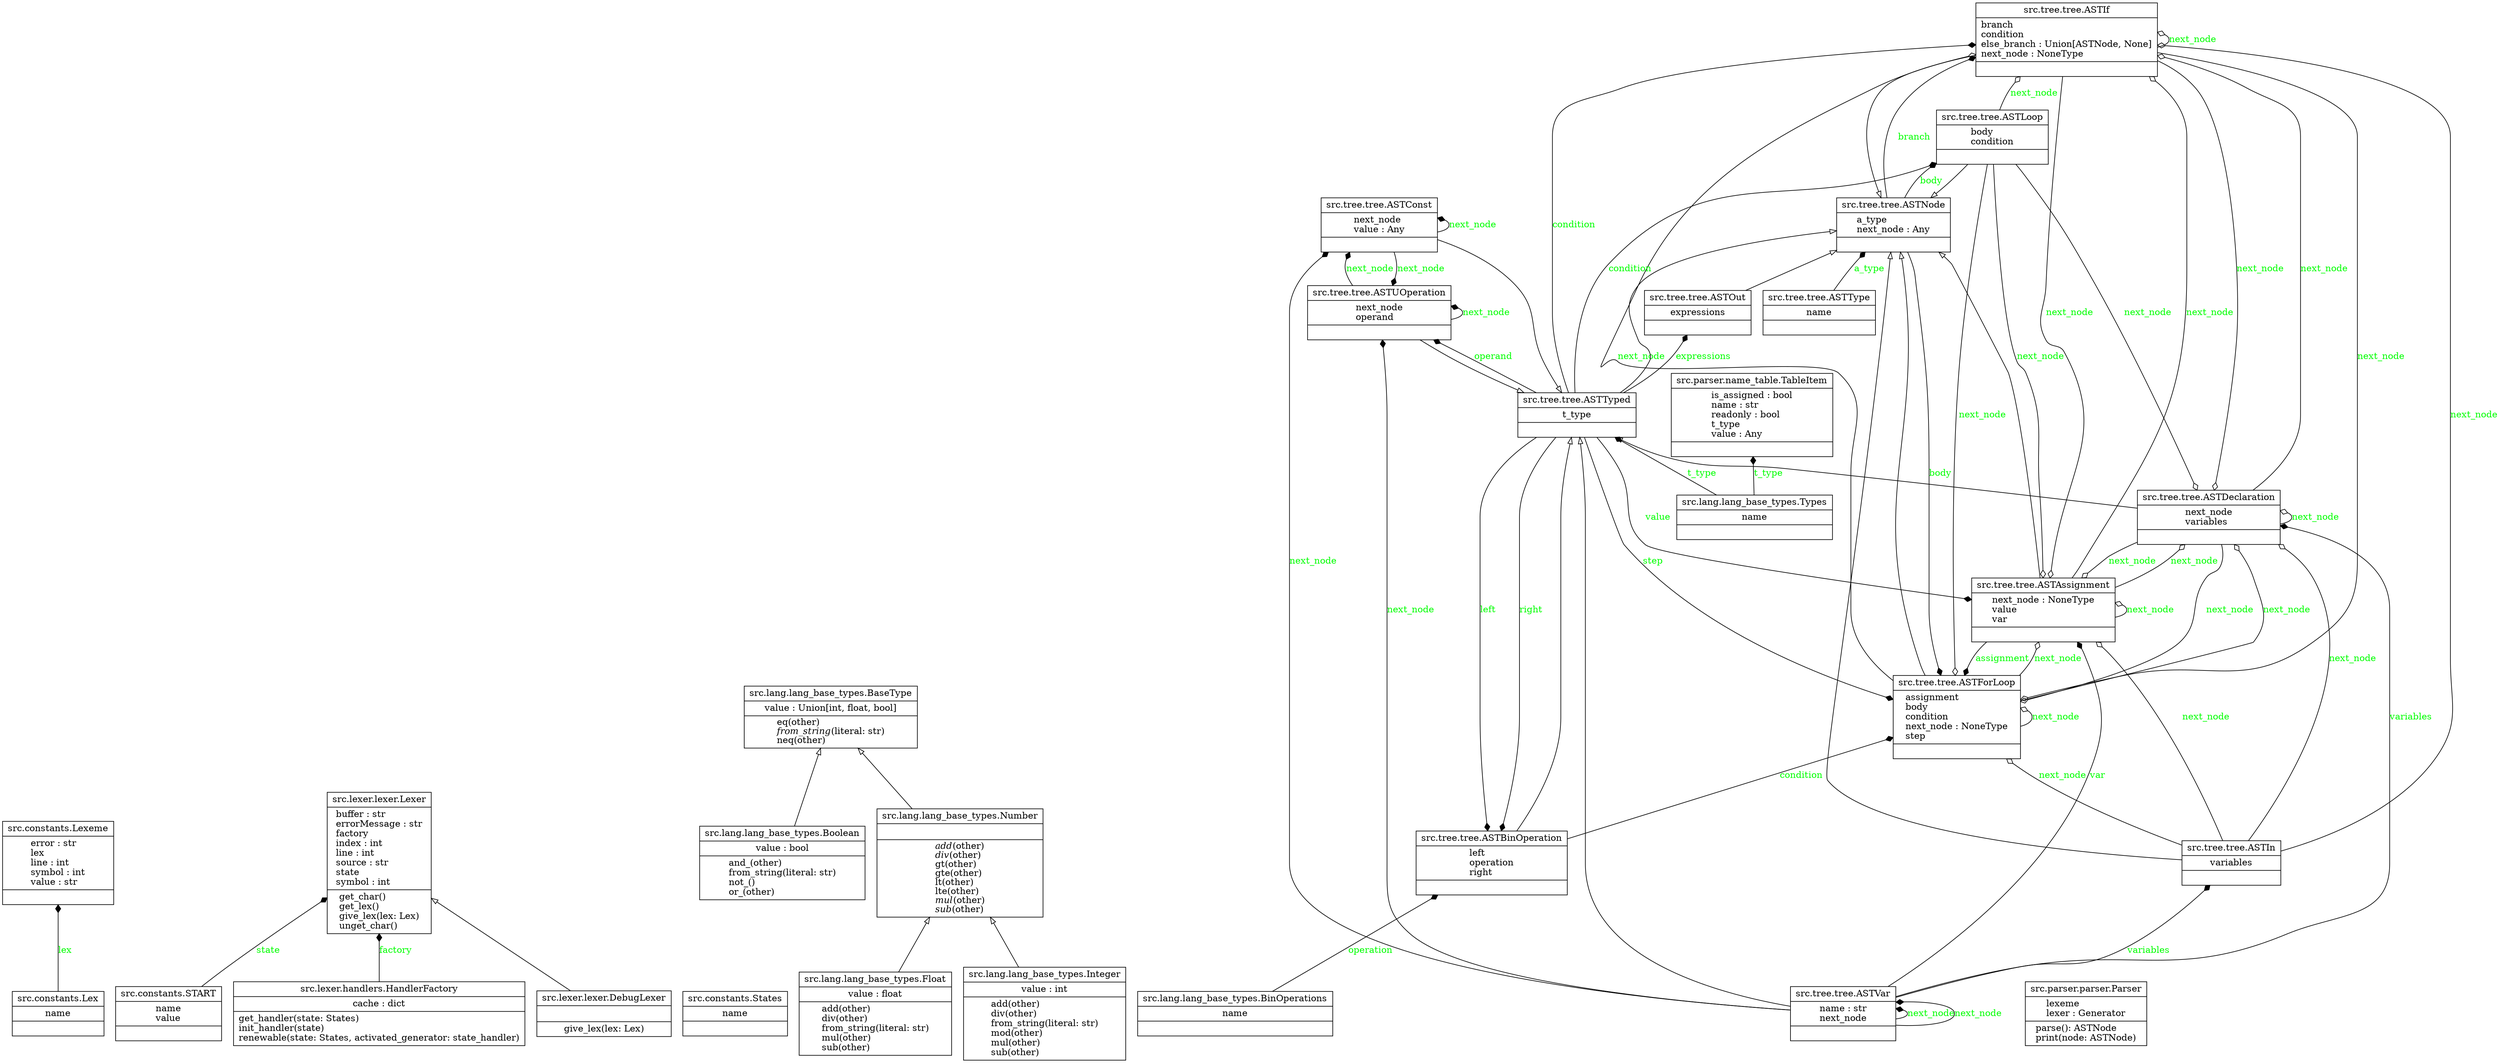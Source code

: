 digraph "classes" {
rankdir=BT
charset="utf-8"
"src.constants.Lex" [color="black", fontcolor="black", label=<{src.constants.Lex|name<br ALIGN="LEFT"/>|}>, shape="record", style="solid"];
"src.constants.Lexeme" [color="black", fontcolor="black", label=<{src.constants.Lexeme|error : str<br ALIGN="LEFT"/>lex<br ALIGN="LEFT"/>line : int<br ALIGN="LEFT"/>symbol : int<br ALIGN="LEFT"/>value : str<br ALIGN="LEFT"/>|}>, shape="record", style="solid"];
"src.constants.States.START" [color="black", fontcolor="black", label=<{src.constants.START|name<br ALIGN="LEFT"/>value<br ALIGN="LEFT"/>|}>, shape="record", style="solid"];
"src.constants.States" [color="black", fontcolor="black", label=<{src.constants.States|name<br ALIGN="LEFT"/>|}>, shape="record", style="solid"];
"src.lang.lang_base_types.BaseType" [color="black", fontcolor="black", label=<{src.lang.lang_base_types.BaseType|value : Union[int, float, bool]<br ALIGN="LEFT"/>|eq(other)<br ALIGN="LEFT"/><I>from_string</I>(literal: str)<br ALIGN="LEFT"/>neq(other)<br ALIGN="LEFT"/>}>, shape="record", style="solid"];
"src.lang.lang_base_types.BinOperations" [color="black", fontcolor="black", label=<{src.lang.lang_base_types.BinOperations|name<br ALIGN="LEFT"/>|}>, shape="record", style="solid"];
"src.lang.lang_base_types.Boolean" [color="black", fontcolor="black", label=<{src.lang.lang_base_types.Boolean|value : bool<br ALIGN="LEFT"/>|and_(other)<br ALIGN="LEFT"/>from_string(literal: str)<br ALIGN="LEFT"/>not_()<br ALIGN="LEFT"/>or_(other)<br ALIGN="LEFT"/>}>, shape="record", style="solid"];
"src.lang.lang_base_types.Float" [color="black", fontcolor="black", label=<{src.lang.lang_base_types.Float|value : float<br ALIGN="LEFT"/>|add(other)<br ALIGN="LEFT"/>div(other)<br ALIGN="LEFT"/>from_string(literal: str)<br ALIGN="LEFT"/>mul(other)<br ALIGN="LEFT"/>sub(other)<br ALIGN="LEFT"/>}>, shape="record", style="solid"];
"src.lang.lang_base_types.Integer" [color="black", fontcolor="black", label=<{src.lang.lang_base_types.Integer|value : int<br ALIGN="LEFT"/>|add(other)<br ALIGN="LEFT"/>div(other)<br ALIGN="LEFT"/>from_string(literal: str)<br ALIGN="LEFT"/>mod(other)<br ALIGN="LEFT"/>mul(other)<br ALIGN="LEFT"/>sub(other)<br ALIGN="LEFT"/>}>, shape="record", style="solid"];
"src.lang.lang_base_types.Number" [color="black", fontcolor="black", label=<{src.lang.lang_base_types.Number|<br ALIGN="LEFT"/>|<I>add</I>(other)<br ALIGN="LEFT"/><I>div</I>(other)<br ALIGN="LEFT"/>gt(other)<br ALIGN="LEFT"/>gte(other)<br ALIGN="LEFT"/>lt(other)<br ALIGN="LEFT"/>lte(other)<br ALIGN="LEFT"/><I>mul</I>(other)<br ALIGN="LEFT"/><I>sub</I>(other)<br ALIGN="LEFT"/>}>, shape="record", style="solid"];
"src.lang.lang_base_types.Types" [color="black", fontcolor="black", label=<{src.lang.lang_base_types.Types|name<br ALIGN="LEFT"/>|}>, shape="record", style="solid"];
"src.lexer.handlers.HandlerFactory" [color="black", fontcolor="black", label=<{src.lexer.handlers.HandlerFactory|cache : dict<br ALIGN="LEFT"/>|get_handler(state: States)<br ALIGN="LEFT"/>init_handler(state)<br ALIGN="LEFT"/>renewable(state: States, activated_generator: state_handler)<br ALIGN="LEFT"/>}>, shape="record", style="solid"];
"src.lexer.lexer.DebugLexer" [color="black", fontcolor="black", label=<{src.lexer.lexer.DebugLexer|<br ALIGN="LEFT"/>|give_lex(lex: Lex)<br ALIGN="LEFT"/>}>, shape="record", style="solid"];
"src.lexer.lexer.Lexer" [color="black", fontcolor="black", label=<{src.lexer.lexer.Lexer|buffer : str<br ALIGN="LEFT"/>errorMessage : str<br ALIGN="LEFT"/>factory<br ALIGN="LEFT"/>index : int<br ALIGN="LEFT"/>line : int<br ALIGN="LEFT"/>source : str<br ALIGN="LEFT"/>state<br ALIGN="LEFT"/>symbol : int<br ALIGN="LEFT"/>|get_char()<br ALIGN="LEFT"/>get_lex()<br ALIGN="LEFT"/>give_lex(lex: Lex)<br ALIGN="LEFT"/>unget_char()<br ALIGN="LEFT"/>}>, shape="record", style="solid"];
"src.parser.name_table.TableItem" [color="black", fontcolor="black", label=<{src.parser.name_table.TableItem|is_assigned : bool<br ALIGN="LEFT"/>name : str<br ALIGN="LEFT"/>readonly : bool<br ALIGN="LEFT"/>t_type<br ALIGN="LEFT"/>value : Any<br ALIGN="LEFT"/>|}>, shape="record", style="solid"];
"src.parser.parser.Parser" [color="black", fontcolor="black", label=<{src.parser.parser.Parser|lexeme<br ALIGN="LEFT"/>lexer : Generator<br ALIGN="LEFT"/>|parse(): ASTNode<br ALIGN="LEFT"/>print(node: ASTNode)<br ALIGN="LEFT"/>}>, shape="record", style="solid"];
"src.tree.tree.ASTAssignment" [color="black", fontcolor="black", label=<{src.tree.tree.ASTAssignment|next_node : NoneType<br ALIGN="LEFT"/>value<br ALIGN="LEFT"/>var<br ALIGN="LEFT"/>|}>, shape="record", style="solid"];
"src.tree.tree.ASTBinOperation" [color="black", fontcolor="black", label=<{src.tree.tree.ASTBinOperation|left<br ALIGN="LEFT"/>operation<br ALIGN="LEFT"/>right<br ALIGN="LEFT"/>|}>, shape="record", style="solid"];
"src.tree.tree.ASTConst" [color="black", fontcolor="black", label=<{src.tree.tree.ASTConst|next_node<br ALIGN="LEFT"/>value : Any<br ALIGN="LEFT"/>|}>, shape="record", style="solid"];
"src.tree.tree.ASTDeclaration" [color="black", fontcolor="black", label=<{src.tree.tree.ASTDeclaration|next_node<br ALIGN="LEFT"/>variables<br ALIGN="LEFT"/>|}>, shape="record", style="solid"];
"src.tree.tree.ASTForLoop" [color="black", fontcolor="black", label=<{src.tree.tree.ASTForLoop|assignment<br ALIGN="LEFT"/>body<br ALIGN="LEFT"/>condition<br ALIGN="LEFT"/>next_node : NoneType<br ALIGN="LEFT"/>step<br ALIGN="LEFT"/>|}>, shape="record", style="solid"];
"src.tree.tree.ASTIf" [color="black", fontcolor="black", label=<{src.tree.tree.ASTIf|branch<br ALIGN="LEFT"/>condition<br ALIGN="LEFT"/>else_branch : Union[ASTNode, None]<br ALIGN="LEFT"/>next_node : NoneType<br ALIGN="LEFT"/>|}>, shape="record", style="solid"];
"src.tree.tree.ASTIn" [color="black", fontcolor="black", label=<{src.tree.tree.ASTIn|variables<br ALIGN="LEFT"/>|}>, shape="record", style="solid"];
"src.tree.tree.ASTLoop" [color="black", fontcolor="black", label=<{src.tree.tree.ASTLoop|body<br ALIGN="LEFT"/>condition<br ALIGN="LEFT"/>|}>, shape="record", style="solid"];
"src.tree.tree.ASTNode" [color="black", fontcolor="black", label=<{src.tree.tree.ASTNode|a_type<br ALIGN="LEFT"/>next_node : Any<br ALIGN="LEFT"/>|}>, shape="record", style="solid"];
"src.tree.tree.ASTOut" [color="black", fontcolor="black", label=<{src.tree.tree.ASTOut|expressions<br ALIGN="LEFT"/>|}>, shape="record", style="solid"];
"src.tree.tree.ASTType" [color="black", fontcolor="black", label=<{src.tree.tree.ASTType|name<br ALIGN="LEFT"/>|}>, shape="record", style="solid"];
"src.tree.tree.ASTTyped" [color="black", fontcolor="black", label=<{src.tree.tree.ASTTyped|t_type<br ALIGN="LEFT"/>|}>, shape="record", style="solid"];
"src.tree.tree.ASTUOperation" [color="black", fontcolor="black", label=<{src.tree.tree.ASTUOperation|next_node<br ALIGN="LEFT"/>operand<br ALIGN="LEFT"/>|}>, shape="record", style="solid"];
"src.tree.tree.ASTVar" [color="black", fontcolor="black", label=<{src.tree.tree.ASTVar|name : str<br ALIGN="LEFT"/>next_node<br ALIGN="LEFT"/>|}>, shape="record", style="solid"];
"src.lang.lang_base_types.Boolean" -> "src.lang.lang_base_types.BaseType" [arrowhead="empty", arrowtail="none"];
"src.lang.lang_base_types.Float" -> "src.lang.lang_base_types.Number" [arrowhead="empty", arrowtail="none"];
"src.lang.lang_base_types.Integer" -> "src.lang.lang_base_types.Number" [arrowhead="empty", arrowtail="none"];
"src.lang.lang_base_types.Number" -> "src.lang.lang_base_types.BaseType" [arrowhead="empty", arrowtail="none"];
"src.lexer.lexer.DebugLexer" -> "src.lexer.lexer.Lexer" [arrowhead="empty", arrowtail="none"];
"src.tree.tree.ASTAssignment" -> "src.tree.tree.ASTNode" [arrowhead="empty", arrowtail="none"];
"src.tree.tree.ASTBinOperation" -> "src.tree.tree.ASTTyped" [arrowhead="empty", arrowtail="none"];
"src.tree.tree.ASTConst" -> "src.tree.tree.ASTTyped" [arrowhead="empty", arrowtail="none"];
"src.tree.tree.ASTDeclaration" -> "src.tree.tree.ASTTyped" [arrowhead="empty", arrowtail="none"];
"src.tree.tree.ASTForLoop" -> "src.tree.tree.ASTNode" [arrowhead="empty", arrowtail="none"];
"src.tree.tree.ASTIf" -> "src.tree.tree.ASTNode" [arrowhead="empty", arrowtail="none"];
"src.tree.tree.ASTIn" -> "src.tree.tree.ASTNode" [arrowhead="empty", arrowtail="none"];
"src.tree.tree.ASTLoop" -> "src.tree.tree.ASTNode" [arrowhead="empty", arrowtail="none"];
"src.tree.tree.ASTOut" -> "src.tree.tree.ASTNode" [arrowhead="empty", arrowtail="none"];
"src.tree.tree.ASTTyped" -> "src.tree.tree.ASTNode" [arrowhead="empty", arrowtail="none"];
"src.tree.tree.ASTUOperation" -> "src.tree.tree.ASTTyped" [arrowhead="empty", arrowtail="none"];
"src.tree.tree.ASTVar" -> "src.tree.tree.ASTTyped" [arrowhead="empty", arrowtail="none"];
"src.constants.Lex" -> "src.constants.Lexeme" [arrowhead="diamond", arrowtail="none", fontcolor="green", label="lex", style="solid"];
"src.constants.States.START" -> "src.lexer.lexer.Lexer" [arrowhead="diamond", arrowtail="none", fontcolor="green", label="state", style="solid"];
"src.lang.lang_base_types.BinOperations" -> "src.tree.tree.ASTBinOperation" [arrowhead="diamond", arrowtail="none", fontcolor="green", label="operation", style="solid"];
"src.lang.lang_base_types.Types" -> "src.parser.name_table.TableItem" [arrowhead="diamond", arrowtail="none", fontcolor="green", label="t_type", style="solid"];
"src.lang.lang_base_types.Types" -> "src.tree.tree.ASTTyped" [arrowhead="diamond", arrowtail="none", fontcolor="green", label="t_type", style="solid"];
"src.lexer.handlers.HandlerFactory" -> "src.lexer.lexer.Lexer" [arrowhead="diamond", arrowtail="none", fontcolor="green", label="factory", style="solid"];
"src.tree.tree.ASTAssignment" -> "src.tree.tree.ASTForLoop" [arrowhead="diamond", arrowtail="none", fontcolor="green", label="assignment", style="solid"];
"src.tree.tree.ASTBinOperation" -> "src.tree.tree.ASTForLoop" [arrowhead="diamond", arrowtail="none", fontcolor="green", label="condition", style="solid"];
"src.tree.tree.ASTConst" -> "src.tree.tree.ASTConst" [arrowhead="diamond", arrowtail="none", fontcolor="green", label="next_node", style="solid"];
"src.tree.tree.ASTConst" -> "src.tree.tree.ASTUOperation" [arrowhead="diamond", arrowtail="none", fontcolor="green", label="next_node", style="solid"];
"src.tree.tree.ASTNode" -> "src.tree.tree.ASTForLoop" [arrowhead="diamond", arrowtail="none", fontcolor="green", label="body", style="solid"];
"src.tree.tree.ASTNode" -> "src.tree.tree.ASTIf" [arrowhead="diamond", arrowtail="none", fontcolor="green", label="branch", style="solid"];
"src.tree.tree.ASTNode" -> "src.tree.tree.ASTLoop" [arrowhead="diamond", arrowtail="none", fontcolor="green", label="body", style="solid"];
"src.tree.tree.ASTType" -> "src.tree.tree.ASTNode" [arrowhead="diamond", arrowtail="none", fontcolor="green", label="a_type", style="solid"];
"src.tree.tree.ASTTyped" -> "src.tree.tree.ASTAssignment" [arrowhead="diamond", arrowtail="none", fontcolor="green", label="value", style="solid"];
"src.tree.tree.ASTTyped" -> "src.tree.tree.ASTBinOperation" [arrowhead="diamond", arrowtail="none", fontcolor="green", label="left", style="solid"];
"src.tree.tree.ASTTyped" -> "src.tree.tree.ASTBinOperation" [arrowhead="diamond", arrowtail="none", fontcolor="green", label="right", style="solid"];
"src.tree.tree.ASTTyped" -> "src.tree.tree.ASTForLoop" [arrowhead="diamond", arrowtail="none", fontcolor="green", label="step", style="solid"];
"src.tree.tree.ASTTyped" -> "src.tree.tree.ASTIf" [arrowhead="diamond", arrowtail="none", fontcolor="green", label="condition", style="solid"];
"src.tree.tree.ASTTyped" -> "src.tree.tree.ASTLoop" [arrowhead="diamond", arrowtail="none", fontcolor="green", label="condition", style="solid"];
"src.tree.tree.ASTTyped" -> "src.tree.tree.ASTOut" [arrowhead="diamond", arrowtail="none", fontcolor="green", label="expressions", style="solid"];
"src.tree.tree.ASTTyped" -> "src.tree.tree.ASTUOperation" [arrowhead="diamond", arrowtail="none", fontcolor="green", label="operand", style="solid"];
"src.tree.tree.ASTUOperation" -> "src.tree.tree.ASTConst" [arrowhead="diamond", arrowtail="none", fontcolor="green", label="next_node", style="solid"];
"src.tree.tree.ASTUOperation" -> "src.tree.tree.ASTUOperation" [arrowhead="diamond", arrowtail="none", fontcolor="green", label="next_node", style="solid"];
"src.tree.tree.ASTVar" -> "src.tree.tree.ASTAssignment" [arrowhead="diamond", arrowtail="none", fontcolor="green", label="var", style="solid"];
"src.tree.tree.ASTVar" -> "src.tree.tree.ASTConst" [arrowhead="diamond", arrowtail="none", fontcolor="green", label="next_node", style="solid"];
"src.tree.tree.ASTVar" -> "src.tree.tree.ASTDeclaration" [arrowhead="diamond", arrowtail="none", fontcolor="green", label="variables", style="solid"];
"src.tree.tree.ASTVar" -> "src.tree.tree.ASTIn" [arrowhead="diamond", arrowtail="none", fontcolor="green", label="variables", style="solid"];
"src.tree.tree.ASTVar" -> "src.tree.tree.ASTUOperation" [arrowhead="diamond", arrowtail="none", fontcolor="green", label="next_node", style="solid"];
"src.tree.tree.ASTVar" -> "src.tree.tree.ASTVar" [arrowhead="diamond", arrowtail="none", fontcolor="green", label="next_node", style="solid"];
"src.tree.tree.ASTVar" -> "src.tree.tree.ASTVar" [arrowhead="diamond", arrowtail="none", fontcolor="green", label="next_node", style="solid"];
"src.tree.tree.ASTAssignment" -> "src.tree.tree.ASTAssignment" [arrowhead="odiamond", arrowtail="none", fontcolor="green", label="next_node", style="solid"];
"src.tree.tree.ASTAssignment" -> "src.tree.tree.ASTDeclaration" [arrowhead="odiamond", arrowtail="none", fontcolor="green", label="next_node", style="solid"];
"src.tree.tree.ASTAssignment" -> "src.tree.tree.ASTIf" [arrowhead="odiamond", arrowtail="none", fontcolor="green", label="next_node", style="solid"];
"src.tree.tree.ASTDeclaration" -> "src.tree.tree.ASTAssignment" [arrowhead="odiamond", arrowtail="none", fontcolor="green", label="next_node", style="solid"];
"src.tree.tree.ASTDeclaration" -> "src.tree.tree.ASTDeclaration" [arrowhead="odiamond", arrowtail="none", fontcolor="green", label="next_node", style="solid"];
"src.tree.tree.ASTDeclaration" -> "src.tree.tree.ASTForLoop" [arrowhead="odiamond", arrowtail="none", fontcolor="green", label="next_node", style="solid"];
"src.tree.tree.ASTDeclaration" -> "src.tree.tree.ASTIf" [arrowhead="odiamond", arrowtail="none", fontcolor="green", label="next_node", style="solid"];
"src.tree.tree.ASTForLoop" -> "src.tree.tree.ASTAssignment" [arrowhead="odiamond", arrowtail="none", fontcolor="green", label="next_node", style="solid"];
"src.tree.tree.ASTForLoop" -> "src.tree.tree.ASTDeclaration" [arrowhead="odiamond", arrowtail="none", fontcolor="green", label="next_node", style="solid"];
"src.tree.tree.ASTForLoop" -> "src.tree.tree.ASTForLoop" [arrowhead="odiamond", arrowtail="none", fontcolor="green", label="next_node", style="solid"];
"src.tree.tree.ASTForLoop" -> "src.tree.tree.ASTIf" [arrowhead="odiamond", arrowtail="none", fontcolor="green", label="next_node", style="solid"];
"src.tree.tree.ASTIf" -> "src.tree.tree.ASTAssignment" [arrowhead="odiamond", arrowtail="none", fontcolor="green", label="next_node", style="solid"];
"src.tree.tree.ASTIf" -> "src.tree.tree.ASTDeclaration" [arrowhead="odiamond", arrowtail="none", fontcolor="green", label="next_node", style="solid"];
"src.tree.tree.ASTIf" -> "src.tree.tree.ASTForLoop" [arrowhead="odiamond", arrowtail="none", fontcolor="green", label="next_node", style="solid"];
"src.tree.tree.ASTIf" -> "src.tree.tree.ASTIf" [arrowhead="odiamond", arrowtail="none", fontcolor="green", label="next_node", style="solid"];
"src.tree.tree.ASTIn" -> "src.tree.tree.ASTAssignment" [arrowhead="odiamond", arrowtail="none", fontcolor="green", label="next_node", style="solid"];
"src.tree.tree.ASTIn" -> "src.tree.tree.ASTDeclaration" [arrowhead="odiamond", arrowtail="none", fontcolor="green", label="next_node", style="solid"];
"src.tree.tree.ASTIn" -> "src.tree.tree.ASTForLoop" [arrowhead="odiamond", arrowtail="none", fontcolor="green", label="next_node", style="solid"];
"src.tree.tree.ASTIn" -> "src.tree.tree.ASTIf" [arrowhead="odiamond", arrowtail="none", fontcolor="green", label="next_node", style="solid"];
"src.tree.tree.ASTLoop" -> "src.tree.tree.ASTAssignment" [arrowhead="odiamond", arrowtail="none", fontcolor="green", label="next_node", style="solid"];
"src.tree.tree.ASTLoop" -> "src.tree.tree.ASTDeclaration" [arrowhead="odiamond", arrowtail="none", fontcolor="green", label="next_node", style="solid"];
"src.tree.tree.ASTLoop" -> "src.tree.tree.ASTForLoop" [arrowhead="odiamond", arrowtail="none", fontcolor="green", label="next_node", style="solid"];
"src.tree.tree.ASTLoop" -> "src.tree.tree.ASTIf" [arrowhead="odiamond", arrowtail="none", fontcolor="green", label="next_node", style="solid"];
}
